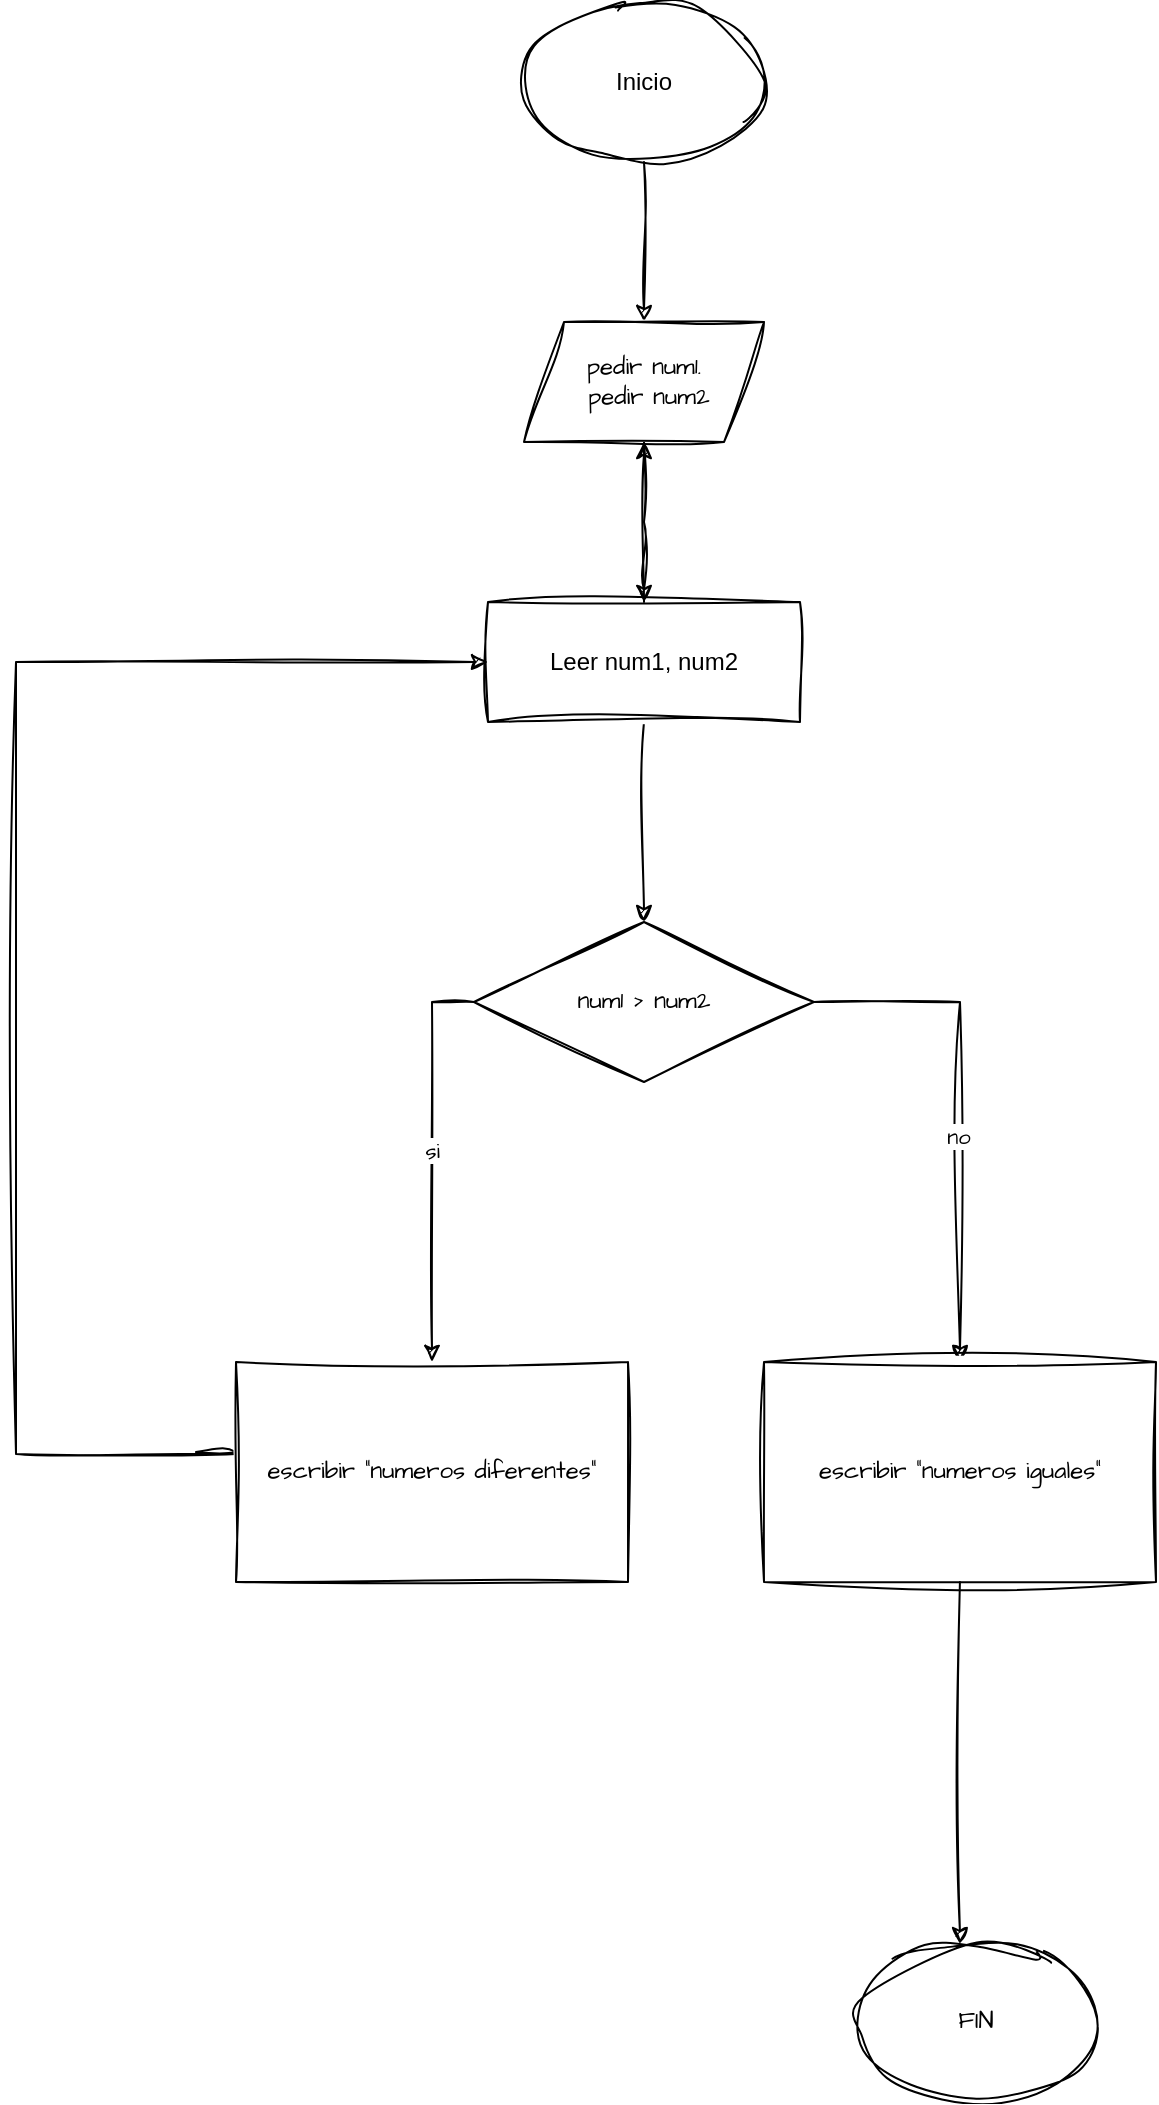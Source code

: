 <mxfile version="28.1.2">
  <diagram name="Página-1" id="bqjUl8BrrTwjTiFhByNo">
    <mxGraphModel dx="1410" dy="825" grid="1" gridSize="10" guides="1" tooltips="1" connect="1" arrows="1" fold="1" page="0" pageScale="1" pageWidth="827" pageHeight="1169" background="none" math="0" shadow="0">
      <root>
        <mxCell id="0" />
        <mxCell id="1" parent="0" />
        <mxCell id="TSsGnEfZQhJPiGiIS8pb-2" value="" style="edgeStyle=orthogonalEdgeStyle;rounded=0;sketch=1;hachureGap=4;jiggle=2;curveFitting=1;orthogonalLoop=1;jettySize=auto;html=1;fontFamily=Architects Daughter;fontSource=https%3A%2F%2Ffonts.googleapis.com%2Fcss%3Ffamily%3DArchitects%2BDaughter;labelBackgroundColor=none;fontColor=default;" parent="1" source="eE1NCM84fh8eDk-EjLab-1" target="TSsGnEfZQhJPiGiIS8pb-1" edge="1">
          <mxGeometry relative="1" as="geometry" />
        </mxCell>
        <mxCell id="eE1NCM84fh8eDk-EjLab-1" value="Inicio" style="ellipse;whiteSpace=wrap;html=1;sketch=1;curveFitting=1;jiggle=2;labelBackgroundColor=none;" parent="1" vertex="1">
          <mxGeometry x="354" y="280" width="120" height="80" as="geometry" />
        </mxCell>
        <mxCell id="TSsGnEfZQhJPiGiIS8pb-4" value="" style="edgeStyle=orthogonalEdgeStyle;rounded=0;sketch=1;hachureGap=4;jiggle=2;curveFitting=1;orthogonalLoop=1;jettySize=auto;html=1;fontFamily=Architects Daughter;fontSource=https%3A%2F%2Ffonts.googleapis.com%2Fcss%3Ffamily%3DArchitects%2BDaughter;labelBackgroundColor=none;fontColor=default;" parent="1" source="eE1NCM84fh8eDk-EjLab-11" target="TSsGnEfZQhJPiGiIS8pb-1" edge="1">
          <mxGeometry relative="1" as="geometry" />
        </mxCell>
        <mxCell id="fbNAvRroxSGjf53ynAAb-2" style="edgeStyle=orthogonalEdgeStyle;rounded=0;sketch=1;hachureGap=4;jiggle=2;curveFitting=1;orthogonalLoop=1;jettySize=auto;html=1;entryX=0.5;entryY=0;entryDx=0;entryDy=0;fontFamily=Architects Daughter;fontSource=https%3A%2F%2Ffonts.googleapis.com%2Fcss%3Ffamily%3DArchitects%2BDaughter;" edge="1" parent="1" source="eE1NCM84fh8eDk-EjLab-11" target="fbNAvRroxSGjf53ynAAb-24">
          <mxGeometry relative="1" as="geometry">
            <mxPoint x="414" y="730" as="targetPoint" />
          </mxGeometry>
        </mxCell>
        <mxCell id="eE1NCM84fh8eDk-EjLab-11" value="Leer num1, num2" style="whiteSpace=wrap;html=1;sketch=1;curveFitting=1;jiggle=2;labelBackgroundColor=none;" parent="1" vertex="1">
          <mxGeometry x="336" y="580" width="156" height="60" as="geometry" />
        </mxCell>
        <mxCell id="TSsGnEfZQhJPiGiIS8pb-3" style="edgeStyle=orthogonalEdgeStyle;rounded=0;sketch=1;hachureGap=4;jiggle=2;curveFitting=1;orthogonalLoop=1;jettySize=auto;html=1;fontFamily=Architects Daughter;fontSource=https%3A%2F%2Ffonts.googleapis.com%2Fcss%3Ffamily%3DArchitects%2BDaughter;labelBackgroundColor=none;fontColor=default;" parent="1" source="TSsGnEfZQhJPiGiIS8pb-1" edge="1">
          <mxGeometry relative="1" as="geometry">
            <mxPoint x="414" y="580" as="targetPoint" />
          </mxGeometry>
        </mxCell>
        <mxCell id="TSsGnEfZQhJPiGiIS8pb-1" value="pedir num1.&lt;div&gt;&amp;nbsp;pedir num2&lt;/div&gt;" style="shape=parallelogram;perimeter=parallelogramPerimeter;whiteSpace=wrap;html=1;fixedSize=1;hachureGap=4;fontFamily=Architects Daughter;fontSource=https%3A%2F%2Ffonts.googleapis.com%2Fcss%3Ffamily%3DArchitects%2BDaughter;sketch=1;curveFitting=1;jiggle=2;labelBackgroundColor=none;" parent="1" vertex="1">
          <mxGeometry x="354" y="440" width="120" height="60" as="geometry" />
        </mxCell>
        <mxCell id="fbNAvRroxSGjf53ynAAb-8" style="edgeStyle=orthogonalEdgeStyle;rounded=0;sketch=1;hachureGap=4;jiggle=2;curveFitting=1;orthogonalLoop=1;jettySize=auto;html=1;exitX=0;exitY=0.5;exitDx=0;exitDy=0;entryX=0.5;entryY=0;entryDx=0;entryDy=0;fontFamily=Architects Daughter;fontSource=https%3A%2F%2Ffonts.googleapis.com%2Fcss%3Ffamily%3DArchitects%2BDaughter;" edge="1" parent="1" source="fbNAvRroxSGjf53ynAAb-24" target="fbNAvRroxSGjf53ynAAb-4">
          <mxGeometry relative="1" as="geometry">
            <mxPoint x="365" y="840" as="sourcePoint" />
          </mxGeometry>
        </mxCell>
        <mxCell id="fbNAvRroxSGjf53ynAAb-9" value="&amp;nbsp; si&amp;nbsp; &amp;nbsp;" style="edgeLabel;html=1;align=center;verticalAlign=middle;resizable=0;points=[];sketch=1;hachureGap=4;jiggle=2;curveFitting=1;fontFamily=Architects Daughter;fontSource=https%3A%2F%2Ffonts.googleapis.com%2Fcss%3Ffamily%3DArchitects%2BDaughter;" vertex="1" connectable="0" parent="fbNAvRroxSGjf53ynAAb-8">
          <mxGeometry x="-0.06" y="2" relative="1" as="geometry">
            <mxPoint as="offset" />
          </mxGeometry>
        </mxCell>
        <mxCell id="fbNAvRroxSGjf53ynAAb-10" style="edgeStyle=orthogonalEdgeStyle;rounded=0;sketch=1;hachureGap=4;jiggle=2;curveFitting=1;orthogonalLoop=1;jettySize=auto;html=1;exitX=1;exitY=0.5;exitDx=0;exitDy=0;fontFamily=Architects Daughter;fontSource=https%3A%2F%2Ffonts.googleapis.com%2Fcss%3Ffamily%3DArchitects%2BDaughter;" edge="1" parent="1" source="fbNAvRroxSGjf53ynAAb-24" target="fbNAvRroxSGjf53ynAAb-11">
          <mxGeometry relative="1" as="geometry">
            <mxPoint x="550" y="910" as="targetPoint" />
            <mxPoint x="463" y="840" as="sourcePoint" />
          </mxGeometry>
        </mxCell>
        <mxCell id="fbNAvRroxSGjf53ynAAb-12" value="&amp;nbsp; no&amp;nbsp;&amp;nbsp;" style="edgeLabel;html=1;align=center;verticalAlign=middle;resizable=0;points=[];sketch=1;hachureGap=4;jiggle=2;curveFitting=1;fontFamily=Architects Daughter;fontSource=https%3A%2F%2Ffonts.googleapis.com%2Fcss%3Ffamily%3DArchitects%2BDaughter;" vertex="1" connectable="0" parent="fbNAvRroxSGjf53ynAAb-10">
          <mxGeometry x="0.106" y="-1" relative="1" as="geometry">
            <mxPoint as="offset" />
          </mxGeometry>
        </mxCell>
        <mxCell id="fbNAvRroxSGjf53ynAAb-28" style="edgeStyle=orthogonalEdgeStyle;rounded=0;sketch=1;hachureGap=4;jiggle=2;curveFitting=1;orthogonalLoop=1;jettySize=auto;html=1;fontFamily=Architects Daughter;fontSource=https%3A%2F%2Ffonts.googleapis.com%2Fcss%3Ffamily%3DArchitects%2BDaughter;entryX=0;entryY=0.5;entryDx=0;entryDy=0;" edge="1" parent="1" target="eE1NCM84fh8eDk-EjLab-11">
          <mxGeometry relative="1" as="geometry">
            <mxPoint x="100" y="590" as="targetPoint" />
            <mxPoint x="190" y="1005" as="sourcePoint" />
            <Array as="points">
              <mxPoint x="210" y="1005" />
              <mxPoint x="210" y="1006" />
              <mxPoint x="100" y="1006" />
              <mxPoint x="100" y="610" />
            </Array>
          </mxGeometry>
        </mxCell>
        <mxCell id="fbNAvRroxSGjf53ynAAb-4" value="escribir &quot;numeros diferentes&quot;" style="rounded=0;whiteSpace=wrap;html=1;sketch=1;hachureGap=4;jiggle=2;curveFitting=1;fontFamily=Architects Daughter;fontSource=https%3A%2F%2Ffonts.googleapis.com%2Fcss%3Ffamily%3DArchitects%2BDaughter;" vertex="1" parent="1">
          <mxGeometry x="210" y="960" width="196" height="110" as="geometry" />
        </mxCell>
        <mxCell id="fbNAvRroxSGjf53ynAAb-11" value="escribir &quot;numeros iguales&quot;" style="rounded=0;whiteSpace=wrap;html=1;sketch=1;hachureGap=4;jiggle=2;curveFitting=1;fontFamily=Architects Daughter;fontSource=https%3A%2F%2Ffonts.googleapis.com%2Fcss%3Ffamily%3DArchitects%2BDaughter;" vertex="1" parent="1">
          <mxGeometry x="474" y="960" width="196" height="110" as="geometry" />
        </mxCell>
        <mxCell id="fbNAvRroxSGjf53ynAAb-21" value="FIN" style="ellipse;whiteSpace=wrap;html=1;sketch=1;hachureGap=4;jiggle=2;curveFitting=1;fontFamily=Architects Daughter;fontSource=https%3A%2F%2Ffonts.googleapis.com%2Fcss%3Ffamily%3DArchitects%2BDaughter;" vertex="1" parent="1">
          <mxGeometry x="520" y="1250" width="120" height="80" as="geometry" />
        </mxCell>
        <mxCell id="fbNAvRroxSGjf53ynAAb-24" value="num1 &amp;gt; num2" style="rhombus;whiteSpace=wrap;html=1;sketch=1;hachureGap=4;jiggle=2;curveFitting=1;fontFamily=Architects Daughter;fontSource=https%3A%2F%2Ffonts.googleapis.com%2Fcss%3Ffamily%3DArchitects%2BDaughter;" vertex="1" parent="1">
          <mxGeometry x="329" y="740" width="170" height="80" as="geometry" />
        </mxCell>
        <mxCell id="fbNAvRroxSGjf53ynAAb-30" style="edgeStyle=orthogonalEdgeStyle;rounded=0;sketch=1;hachureGap=4;jiggle=2;curveFitting=1;orthogonalLoop=1;jettySize=auto;html=1;entryX=0.433;entryY=0.013;entryDx=0;entryDy=0;entryPerimeter=0;fontFamily=Architects Daughter;fontSource=https%3A%2F%2Ffonts.googleapis.com%2Fcss%3Ffamily%3DArchitects%2BDaughter;" edge="1" parent="1" source="fbNAvRroxSGjf53ynAAb-11" target="fbNAvRroxSGjf53ynAAb-21">
          <mxGeometry relative="1" as="geometry" />
        </mxCell>
      </root>
    </mxGraphModel>
  </diagram>
</mxfile>

